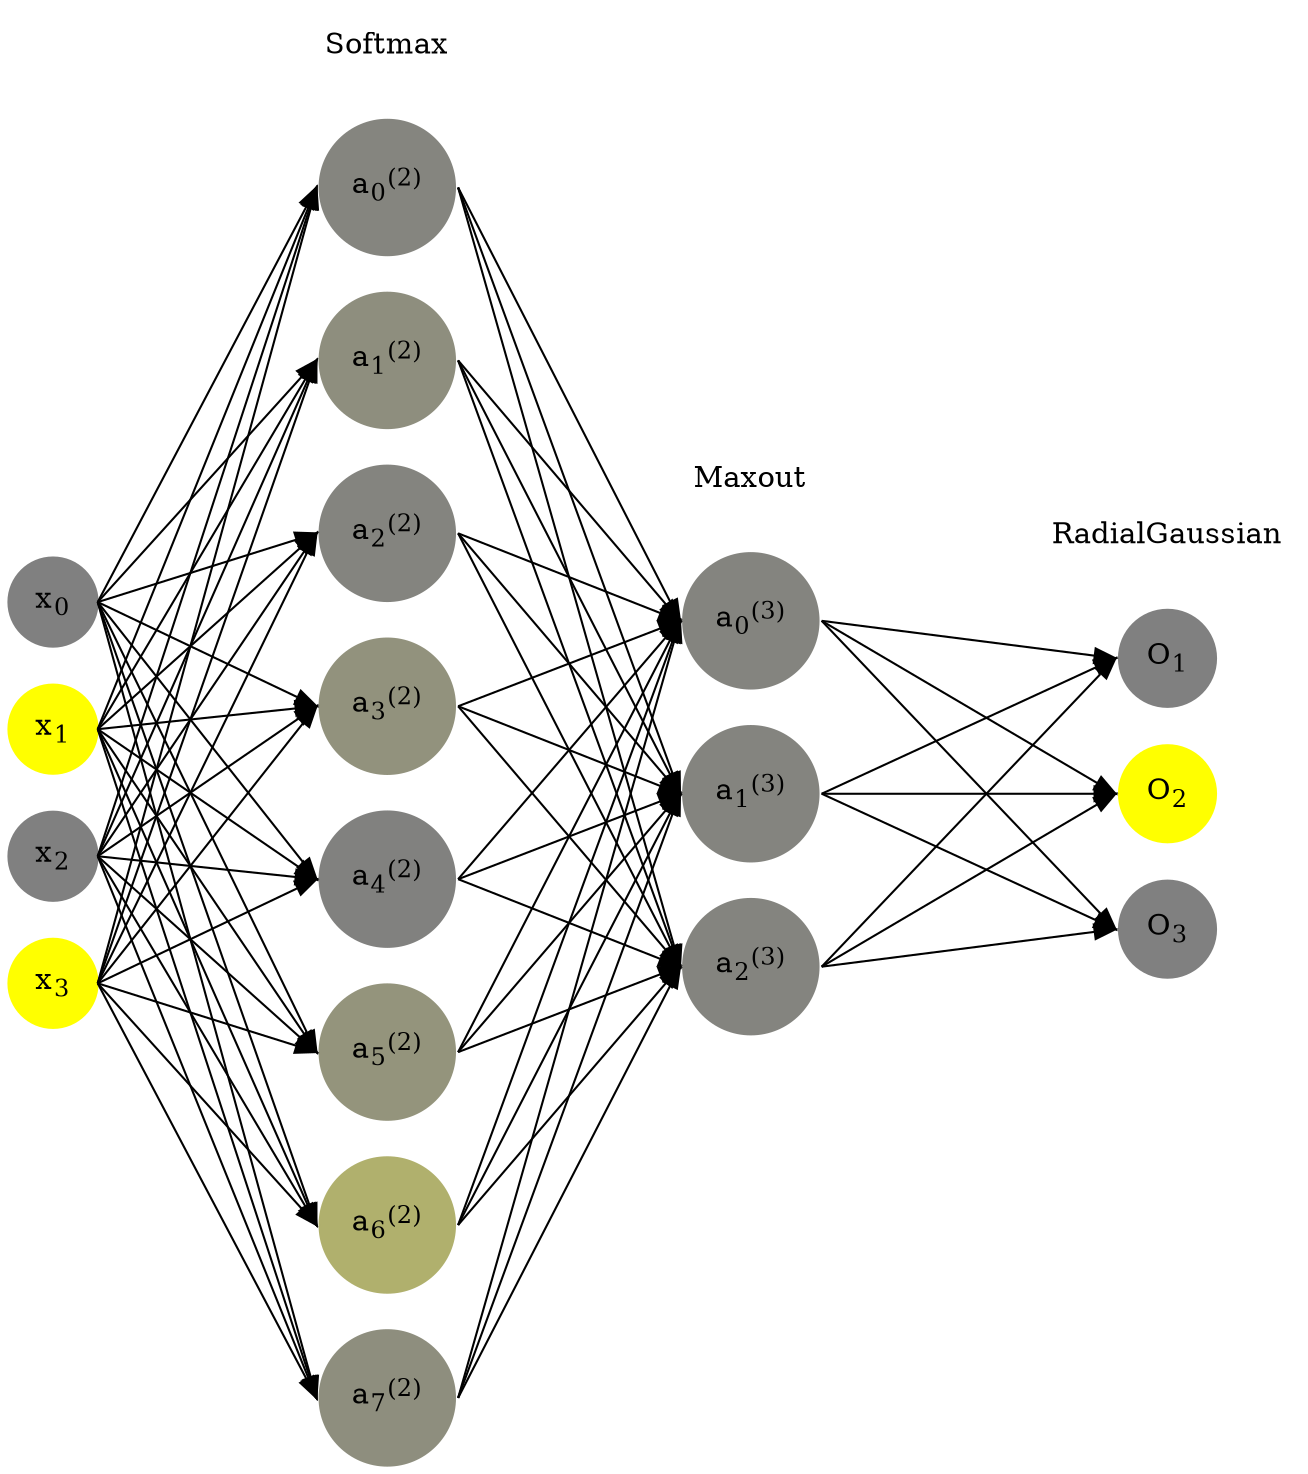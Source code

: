 digraph G {
	rankdir = LR;
	splines=false;
	edge[style=invis];
	ranksep= 1.4;
	{
	node [shape=circle, color="0.1667, 0.0, 0.5", style=filled, fillcolor="0.1667, 0.0, 0.5"];
	x0 [label=<x<sub>0</sub>>];
	}
	{
	node [shape=circle, color="0.1667, 1.0, 1.0", style=filled, fillcolor="0.1667, 1.0, 1.0"];
	x1 [label=<x<sub>1</sub>>];
	}
	{
	node [shape=circle, color="0.1667, 0.0, 0.5", style=filled, fillcolor="0.1667, 0.0, 0.5"];
	x2 [label=<x<sub>2</sub>>];
	}
	{
	node [shape=circle, color="0.1667, 1.0, 1.0", style=filled, fillcolor="0.1667, 1.0, 1.0"];
	x3 [label=<x<sub>3</sub>>];
	}
	{
	node [shape=circle, color="0.1667, 0.041665, 0.520832", style=filled, fillcolor="0.1667, 0.041665, 0.520832"];
	a02 [label=<a<sub>0</sub><sup>(2)</sup>>];
	}
	{
	node [shape=circle, color="0.1667, 0.111904, 0.555952", style=filled, fillcolor="0.1667, 0.111904, 0.555952"];
	a12 [label=<a<sub>1</sub><sup>(2)</sup>>];
	}
	{
	node [shape=circle, color="0.1667, 0.035466, 0.517733", style=filled, fillcolor="0.1667, 0.035466, 0.517733"];
	a22 [label=<a<sub>2</sub><sup>(2)</sup>>];
	}
	{
	node [shape=circle, color="0.1667, 0.142157, 0.571078", style=filled, fillcolor="0.1667, 0.142157, 0.571078"];
	a32 [label=<a<sub>3</sub><sup>(2)</sup>>];
	}
	{
	node [shape=circle, color="0.1667, 0.012751, 0.506375", style=filled, fillcolor="0.1667, 0.012751, 0.506375"];
	a42 [label=<a<sub>4</sub><sup>(2)</sup>>];
	}
	{
	node [shape=circle, color="0.1667, 0.163562, 0.581781", style=filled, fillcolor="0.1667, 0.163562, 0.581781"];
	a52 [label=<a<sub>5</sub><sup>(2)</sup>>];
	}
	{
	node [shape=circle, color="0.1667, 0.380476, 0.690238", style=filled, fillcolor="0.1667, 0.380476, 0.690238"];
	a62 [label=<a<sub>6</sub><sup>(2)</sup>>];
	}
	{
	node [shape=circle, color="0.1667, 0.112019, 0.556010", style=filled, fillcolor="0.1667, 0.112019, 0.556010"];
	a72 [label=<a<sub>7</sub><sup>(2)</sup>>];
	}
	{
	node [shape=circle, color="0.1667, 0.036963, 0.518482", style=filled, fillcolor="0.1667, 0.036963, 0.518482"];
	a03 [label=<a<sub>0</sub><sup>(3)</sup>>];
	}
	{
	node [shape=circle, color="0.1667, 0.036963, 0.518482", style=filled, fillcolor="0.1667, 0.036963, 0.518482"];
	a13 [label=<a<sub>1</sub><sup>(3)</sup>>];
	}
	{
	node [shape=circle, color="0.1667, 0.036963, 0.518482", style=filled, fillcolor="0.1667, 0.036963, 0.518482"];
	a23 [label=<a<sub>2</sub><sup>(3)</sup>>];
	}
	{
	node [shape=circle, color="0.1667, 0.0, 0.5", style=filled, fillcolor="0.1667, 0.0, 0.5"];
	O1 [label=<O<sub>1</sub>>];
	}
	{
	node [shape=circle, color="0.1667, 1.0, 1.0", style=filled, fillcolor="0.1667, 1.0, 1.0"];
	O2 [label=<O<sub>2</sub>>];
	}
	{
	node [shape=circle, color="0.1667, 0.0, 0.5", style=filled, fillcolor="0.1667, 0.0, 0.5"];
	O3 [label=<O<sub>3</sub>>];
	}
	{
	rank=same;
	x0->x1->x2->x3;
	}
	{
	rank=same;
	a02->a12->a22->a32->a42->a52->a62->a72;
	}
	{
	rank=same;
	a03->a13->a23;
	}
	{
	rank=same;
	O1->O2->O3;
	}
	l1 [shape=plaintext,label="Softmax"];
	l1->a02;
	{rank=same; l1;a02};
	l2 [shape=plaintext,label="Maxout"];
	l2->a03;
	{rank=same; l2;a03};
	l3 [shape=plaintext,label="RadialGaussian"];
	l3->O1;
	{rank=same; l3;O1};
edge[style=solid, tailport=e, headport=w];
	{x0;x1;x2;x3} -> {a02;a12;a22;a32;a42;a52;a62;a72};
	{a02;a12;a22;a32;a42;a52;a62;a72} -> {a03;a13;a23};
	{a03;a13;a23} -> {O1,O2,O3};
}